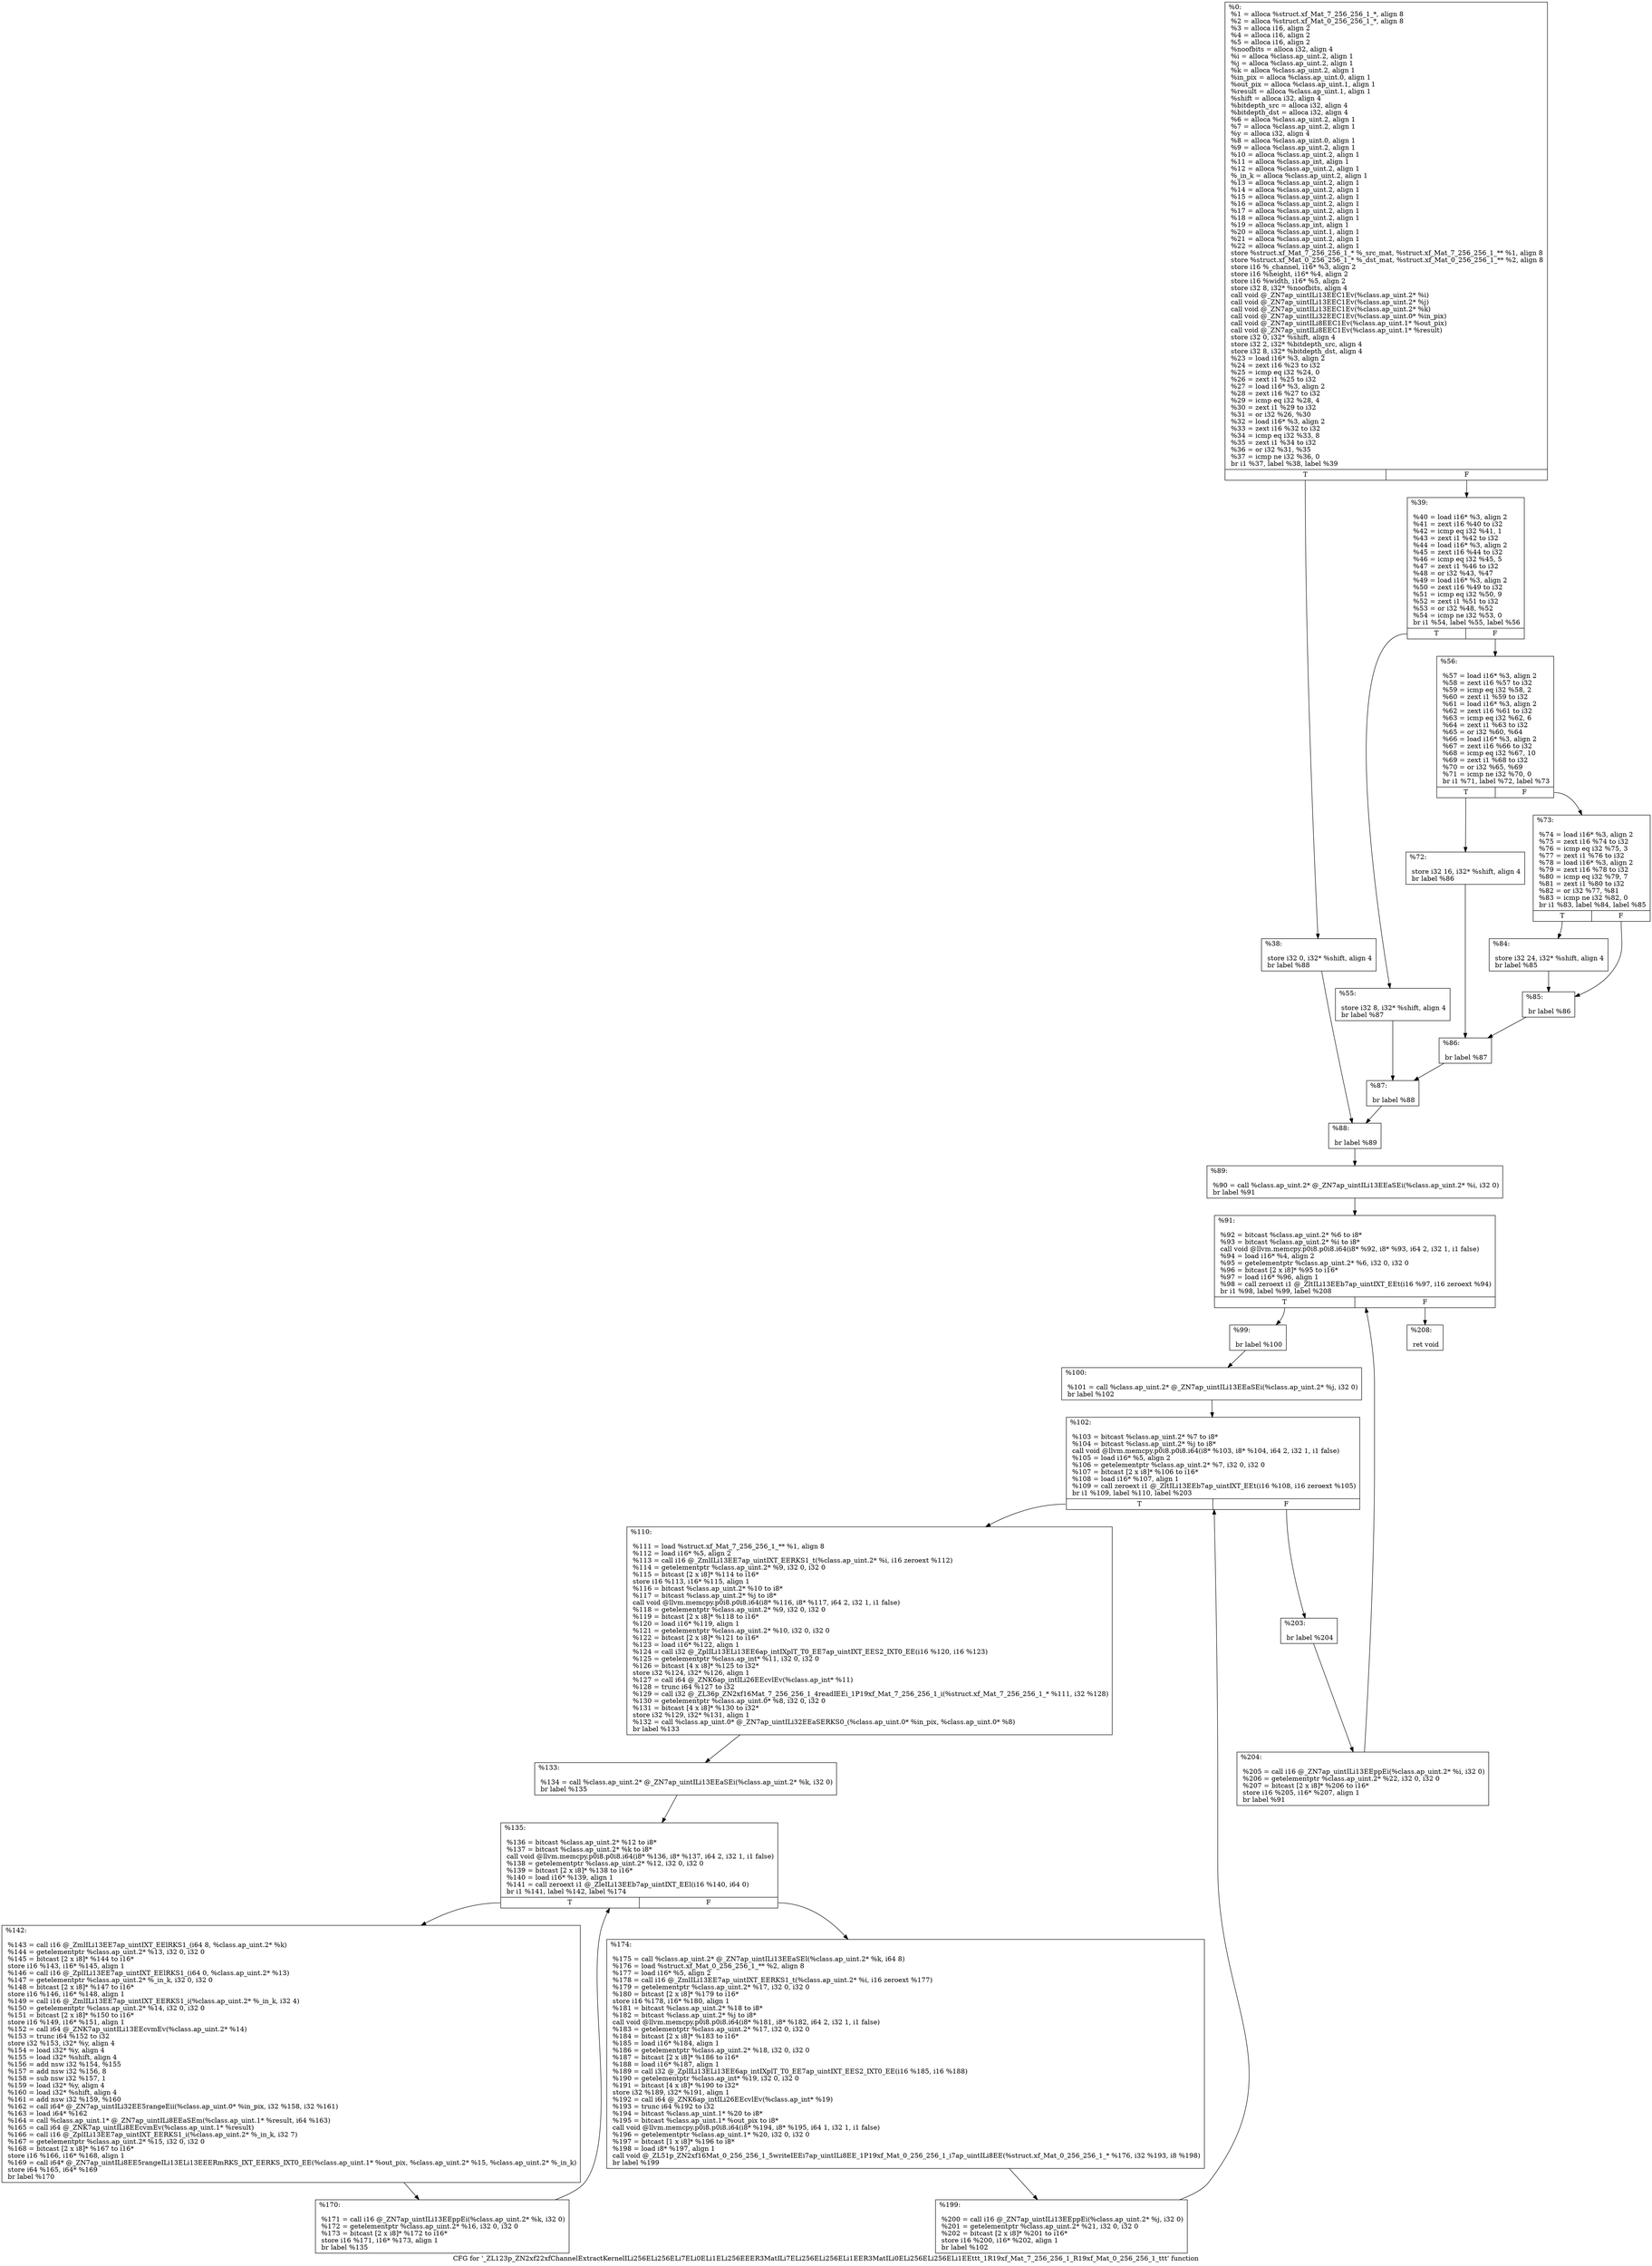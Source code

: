 digraph "CFG for '_ZL123p_ZN2xf22xfChannelExtractKernelILi256ELi256ELi7ELi0ELi1ELi256EEER3MatILi7ELi256ELi256ELi1EER3MatILi0ELi256ELi256ELi1EEttt_1R19xf_Mat_7_256_256_1_R19xf_Mat_0_256_256_1_ttt' function" {
	label="CFG for '_ZL123p_ZN2xf22xfChannelExtractKernelILi256ELi256ELi7ELi0ELi1ELi256EEER3MatILi7ELi256ELi256ELi1EER3MatILi0ELi256ELi256ELi1EEttt_1R19xf_Mat_7_256_256_1_R19xf_Mat_0_256_256_1_ttt' function";

	Node0x213b9a0 [shape=record,label="{%0:\l  %1 = alloca %struct.xf_Mat_7_256_256_1_*, align 8\l  %2 = alloca %struct.xf_Mat_0_256_256_1_*, align 8\l  %3 = alloca i16, align 2\l  %4 = alloca i16, align 2\l  %5 = alloca i16, align 2\l  %noofbits = alloca i32, align 4\l  %i = alloca %class.ap_uint.2, align 1\l  %j = alloca %class.ap_uint.2, align 1\l  %k = alloca %class.ap_uint.2, align 1\l  %in_pix = alloca %class.ap_uint.0, align 1\l  %out_pix = alloca %class.ap_uint.1, align 1\l  %result = alloca %class.ap_uint.1, align 1\l  %shift = alloca i32, align 4\l  %bitdepth_src = alloca i32, align 4\l  %bitdepth_dst = alloca i32, align 4\l  %6 = alloca %class.ap_uint.2, align 1\l  %7 = alloca %class.ap_uint.2, align 1\l  %y = alloca i32, align 4\l  %8 = alloca %class.ap_uint.0, align 1\l  %9 = alloca %class.ap_uint.2, align 1\l  %10 = alloca %class.ap_uint.2, align 1\l  %11 = alloca %class.ap_int, align 1\l  %12 = alloca %class.ap_uint.2, align 1\l  %_in_k = alloca %class.ap_uint.2, align 1\l  %13 = alloca %class.ap_uint.2, align 1\l  %14 = alloca %class.ap_uint.2, align 1\l  %15 = alloca %class.ap_uint.2, align 1\l  %16 = alloca %class.ap_uint.2, align 1\l  %17 = alloca %class.ap_uint.2, align 1\l  %18 = alloca %class.ap_uint.2, align 1\l  %19 = alloca %class.ap_int, align 1\l  %20 = alloca %class.ap_uint.1, align 1\l  %21 = alloca %class.ap_uint.2, align 1\l  %22 = alloca %class.ap_uint.2, align 1\l  store %struct.xf_Mat_7_256_256_1_* %_src_mat, %struct.xf_Mat_7_256_256_1_** %1, align 8\l  store %struct.xf_Mat_0_256_256_1_* %_dst_mat, %struct.xf_Mat_0_256_256_1_** %2, align 8\l  store i16 %_channel, i16* %3, align 2\l  store i16 %height, i16* %4, align 2\l  store i16 %width, i16* %5, align 2\l  store i32 8, i32* %noofbits, align 4\l  call void @_ZN7ap_uintILi13EEC1Ev(%class.ap_uint.2* %i)\l  call void @_ZN7ap_uintILi13EEC1Ev(%class.ap_uint.2* %j)\l  call void @_ZN7ap_uintILi13EEC1Ev(%class.ap_uint.2* %k)\l  call void @_ZN7ap_uintILi32EEC1Ev(%class.ap_uint.0* %in_pix)\l  call void @_ZN7ap_uintILi8EEC1Ev(%class.ap_uint.1* %out_pix)\l  call void @_ZN7ap_uintILi8EEC1Ev(%class.ap_uint.1* %result)\l  store i32 0, i32* %shift, align 4\l  store i32 2, i32* %bitdepth_src, align 4\l  store i32 8, i32* %bitdepth_dst, align 4\l  %23 = load i16* %3, align 2\l  %24 = zext i16 %23 to i32\l  %25 = icmp eq i32 %24, 0\l  %26 = zext i1 %25 to i32\l  %27 = load i16* %3, align 2\l  %28 = zext i16 %27 to i32\l  %29 = icmp eq i32 %28, 4\l  %30 = zext i1 %29 to i32\l  %31 = or i32 %26, %30\l  %32 = load i16* %3, align 2\l  %33 = zext i16 %32 to i32\l  %34 = icmp eq i32 %33, 8\l  %35 = zext i1 %34 to i32\l  %36 = or i32 %31, %35\l  %37 = icmp ne i32 %36, 0\l  br i1 %37, label %38, label %39\l|{<s0>T|<s1>F}}"];
	Node0x213b9a0:s0 -> Node0x213f2b0;
	Node0x213b9a0:s1 -> Node0x2144e90;
	Node0x213f2b0 [shape=record,label="{%38:\l\l  store i32 0, i32* %shift, align 4\l  br label %88\l}"];
	Node0x213f2b0 -> Node0x2145030;
	Node0x2144e90 [shape=record,label="{%39:\l\l  %40 = load i16* %3, align 2\l  %41 = zext i16 %40 to i32\l  %42 = icmp eq i32 %41, 1\l  %43 = zext i1 %42 to i32\l  %44 = load i16* %3, align 2\l  %45 = zext i16 %44 to i32\l  %46 = icmp eq i32 %45, 5\l  %47 = zext i1 %46 to i32\l  %48 = or i32 %43, %47\l  %49 = load i16* %3, align 2\l  %50 = zext i16 %49 to i32\l  %51 = icmp eq i32 %50, 9\l  %52 = zext i1 %51 to i32\l  %53 = or i32 %48, %52\l  %54 = icmp ne i32 %53, 0\l  br i1 %54, label %55, label %56\l|{<s0>T|<s1>F}}"];
	Node0x2144e90:s0 -> Node0x21458f0;
	Node0x2144e90:s1 -> Node0x2145950;
	Node0x21458f0 [shape=record,label="{%55:\l\l  store i32 8, i32* %shift, align 4\l  br label %87\l}"];
	Node0x21458f0 -> Node0x2145af0;
	Node0x2145950 [shape=record,label="{%56:\l\l  %57 = load i16* %3, align 2\l  %58 = zext i16 %57 to i32\l  %59 = icmp eq i32 %58, 2\l  %60 = zext i1 %59 to i32\l  %61 = load i16* %3, align 2\l  %62 = zext i16 %61 to i32\l  %63 = icmp eq i32 %62, 6\l  %64 = zext i1 %63 to i32\l  %65 = or i32 %60, %64\l  %66 = load i16* %3, align 2\l  %67 = zext i16 %66 to i32\l  %68 = icmp eq i32 %67, 10\l  %69 = zext i1 %68 to i32\l  %70 = or i32 %65, %69\l  %71 = icmp ne i32 %70, 0\l  br i1 %71, label %72, label %73\l|{<s0>T|<s1>F}}"];
	Node0x2145950:s0 -> Node0x21463b0;
	Node0x2145950:s1 -> Node0x2146410;
	Node0x21463b0 [shape=record,label="{%72:\l\l  store i32 16, i32* %shift, align 4\l  br label %86\l}"];
	Node0x21463b0 -> Node0x21465b0;
	Node0x2146410 [shape=record,label="{%73:\l\l  %74 = load i16* %3, align 2\l  %75 = zext i16 %74 to i32\l  %76 = icmp eq i32 %75, 3\l  %77 = zext i1 %76 to i32\l  %78 = load i16* %3, align 2\l  %79 = zext i16 %78 to i32\l  %80 = icmp eq i32 %79, 7\l  %81 = zext i1 %80 to i32\l  %82 = or i32 %77, %81\l  %83 = icmp ne i32 %82, 0\l  br i1 %83, label %84, label %85\l|{<s0>T|<s1>F}}"];
	Node0x2146410:s0 -> Node0x2146bd0;
	Node0x2146410:s1 -> Node0x2146c30;
	Node0x2146bd0 [shape=record,label="{%84:\l\l  store i32 24, i32* %shift, align 4\l  br label %85\l}"];
	Node0x2146bd0 -> Node0x2146c30;
	Node0x2146c30 [shape=record,label="{%85:\l\l  br label %86\l}"];
	Node0x2146c30 -> Node0x21465b0;
	Node0x21465b0 [shape=record,label="{%86:\l\l  br label %87\l}"];
	Node0x21465b0 -> Node0x2145af0;
	Node0x2145af0 [shape=record,label="{%87:\l\l  br label %88\l}"];
	Node0x2145af0 -> Node0x2145030;
	Node0x2145030 [shape=record,label="{%88:\l\l  br label %89\l}"];
	Node0x2145030 -> Node0x2147020;
	Node0x2147020 [shape=record,label="{%89:\l\l  %90 = call %class.ap_uint.2* @_ZN7ap_uintILi13EEaSEi(%class.ap_uint.2* %i, i32 0)\l  br label %91\l}"];
	Node0x2147020 -> Node0x21472c0;
	Node0x21472c0 [shape=record,label="{%91:\l\l  %92 = bitcast %class.ap_uint.2* %6 to i8*\l  %93 = bitcast %class.ap_uint.2* %i to i8*\l  call void @llvm.memcpy.p0i8.p0i8.i64(i8* %92, i8* %93, i64 2, i32 1, i1 false)\l  %94 = load i16* %4, align 2\l  %95 = getelementptr %class.ap_uint.2* %6, i32 0, i32 0\l  %96 = bitcast [2 x i8]* %95 to i16*\l  %97 = load i16* %96, align 1\l  %98 = call zeroext i1 @_ZltILi13EEb7ap_uintIXT_EEt(i16 %97, i16 zeroext %94)\l  br i1 %98, label %99, label %208\l|{<s0>T|<s1>F}}"];
	Node0x21472c0:s0 -> Node0x2147a20;
	Node0x21472c0:s1 -> Node0x2147a80;
	Node0x2147a20 [shape=record,label="{%99:\l\l  br label %100\l}"];
	Node0x2147a20 -> Node0x2147b90;
	Node0x2147b90 [shape=record,label="{%100:\l\l  %101 = call %class.ap_uint.2* @_ZN7ap_uintILi13EEaSEi(%class.ap_uint.2* %j, i32 0)\l  br label %102\l}"];
	Node0x2147b90 -> Node0x2147d50;
	Node0x2147d50 [shape=record,label="{%102:\l\l  %103 = bitcast %class.ap_uint.2* %7 to i8*\l  %104 = bitcast %class.ap_uint.2* %j to i8*\l  call void @llvm.memcpy.p0i8.p0i8.i64(i8* %103, i8* %104, i64 2, i32 1, i1 false)\l  %105 = load i16* %5, align 2\l  %106 = getelementptr %class.ap_uint.2* %7, i32 0, i32 0\l  %107 = bitcast [2 x i8]* %106 to i16*\l  %108 = load i16* %107, align 1\l  %109 = call zeroext i1 @_ZltILi13EEb7ap_uintIXT_EEt(i16 %108, i16 zeroext %105)\l  br i1 %109, label %110, label %203\l|{<s0>T|<s1>F}}"];
	Node0x2147d50:s0 -> Node0x2148310;
	Node0x2147d50:s1 -> Node0x21483b0;
	Node0x2148310 [shape=record,label="{%110:\l\l  %111 = load %struct.xf_Mat_7_256_256_1_** %1, align 8\l  %112 = load i16* %5, align 2\l  %113 = call i16 @_ZmlILi13EE7ap_uintIXT_EERKS1_t(%class.ap_uint.2* %i, i16 zeroext %112)\l  %114 = getelementptr %class.ap_uint.2* %9, i32 0, i32 0\l  %115 = bitcast [2 x i8]* %114 to i16*\l  store i16 %113, i16* %115, align 1\l  %116 = bitcast %class.ap_uint.2* %10 to i8*\l  %117 = bitcast %class.ap_uint.2* %j to i8*\l  call void @llvm.memcpy.p0i8.p0i8.i64(i8* %116, i8* %117, i64 2, i32 1, i1 false)\l  %118 = getelementptr %class.ap_uint.2* %9, i32 0, i32 0\l  %119 = bitcast [2 x i8]* %118 to i16*\l  %120 = load i16* %119, align 1\l  %121 = getelementptr %class.ap_uint.2* %10, i32 0, i32 0\l  %122 = bitcast [2 x i8]* %121 to i16*\l  %123 = load i16* %122, align 1\l  %124 = call i32 @_ZplILi13ELi13EE6ap_intIXplT_T0_EE7ap_uintIXT_EES2_IXT0_EE(i16 %120, i16 %123)\l  %125 = getelementptr %class.ap_int* %11, i32 0, i32 0\l  %126 = bitcast [4 x i8]* %125 to i32*\l  store i32 %124, i32* %126, align 1\l  %127 = call i64 @_ZNK6ap_intILi26EEcvlEv(%class.ap_int* %11)\l  %128 = trunc i64 %127 to i32\l  %129 = call i32 @_ZL36p_ZN2xf16Mat_7_256_256_1_4readIEEi_1P19xf_Mat_7_256_256_1_i(%struct.xf_Mat_7_256_256_1_* %111, i32 %128)\l  %130 = getelementptr %class.ap_uint.0* %8, i32 0, i32 0\l  %131 = bitcast [4 x i8]* %130 to i32*\l  store i32 %129, i32* %131, align 1\l  %132 = call %class.ap_uint.0* @_ZN7ap_uintILi32EEaSERKS0_(%class.ap_uint.0* %in_pix, %class.ap_uint.0* %8)\l  br label %133\l}"];
	Node0x2148310 -> Node0x214a4a0;
	Node0x214a4a0 [shape=record,label="{%133:\l\l  %134 = call %class.ap_uint.2* @_ZN7ap_uintILi13EEaSEi(%class.ap_uint.2* %k, i32 0)\l  br label %135\l}"];
	Node0x214a4a0 -> Node0x214a670;
	Node0x214a670 [shape=record,label="{%135:\l\l  %136 = bitcast %class.ap_uint.2* %12 to i8*\l  %137 = bitcast %class.ap_uint.2* %k to i8*\l  call void @llvm.memcpy.p0i8.p0i8.i64(i8* %136, i8* %137, i64 2, i32 1, i1 false)\l  %138 = getelementptr %class.ap_uint.2* %12, i32 0, i32 0\l  %139 = bitcast [2 x i8]* %138 to i16*\l  %140 = load i16* %139, align 1\l  %141 = call zeroext i1 @_ZleILi13EEb7ap_uintIXT_EEl(i16 %140, i64 0)\l  br i1 %141, label %142, label %174\l|{<s0>T|<s1>F}}"];
	Node0x214a670:s0 -> Node0x214b350;
	Node0x214a670:s1 -> Node0x214b3f0;
	Node0x214b350 [shape=record,label="{%142:\l\l  %143 = call i16 @_ZmlILi13EE7ap_uintIXT_EElRKS1_(i64 8, %class.ap_uint.2* %k)\l  %144 = getelementptr %class.ap_uint.2* %13, i32 0, i32 0\l  %145 = bitcast [2 x i8]* %144 to i16*\l  store i16 %143, i16* %145, align 1\l  %146 = call i16 @_ZplILi13EE7ap_uintIXT_EElRKS1_(i64 0, %class.ap_uint.2* %13)\l  %147 = getelementptr %class.ap_uint.2* %_in_k, i32 0, i32 0\l  %148 = bitcast [2 x i8]* %147 to i16*\l  store i16 %146, i16* %148, align 1\l  %149 = call i16 @_ZmlILi13EE7ap_uintIXT_EERKS1_i(%class.ap_uint.2* %_in_k, i32 4)\l  %150 = getelementptr %class.ap_uint.2* %14, i32 0, i32 0\l  %151 = bitcast [2 x i8]* %150 to i16*\l  store i16 %149, i16* %151, align 1\l  %152 = call i64 @_ZNK7ap_uintILi13EEcvmEv(%class.ap_uint.2* %14)\l  %153 = trunc i64 %152 to i32\l  store i32 %153, i32* %y, align 4\l  %154 = load i32* %y, align 4\l  %155 = load i32* %shift, align 4\l  %156 = add nsw i32 %154, %155\l  %157 = add nsw i32 %156, 8\l  %158 = sub nsw i32 %157, 1\l  %159 = load i32* %y, align 4\l  %160 = load i32* %shift, align 4\l  %161 = add nsw i32 %159, %160\l  %162 = call i64* @_ZN7ap_uintILi32EE5rangeEii(%class.ap_uint.0* %in_pix, i32 %158, i32 %161)\l  %163 = load i64* %162\l  %164 = call %class.ap_uint.1* @_ZN7ap_uintILi8EEaSEm(%class.ap_uint.1* %result, i64 %163)\l  %165 = call i64 @_ZNK7ap_uintILi8EEcvmEv(%class.ap_uint.1* %result)\l  %166 = call i16 @_ZplILi13EE7ap_uintIXT_EERKS1_i(%class.ap_uint.2* %_in_k, i32 7)\l  %167 = getelementptr %class.ap_uint.2* %15, i32 0, i32 0\l  %168 = bitcast [2 x i8]* %167 to i16*\l  store i16 %166, i16* %168, align 1\l  %169 = call i64* @_ZN7ap_uintILi8EE5rangeILi13ELi13EEERmRKS_IXT_EERKS_IXT0_EE(%class.ap_uint.1* %out_pix, %class.ap_uint.2* %15, %class.ap_uint.2* %_in_k)\l  store i64 %165, i64* %169\l  br label %170\l}"];
	Node0x214b350 -> Node0x214d580;
	Node0x214d580 [shape=record,label="{%170:\l\l  %171 = call i16 @_ZN7ap_uintILi13EEppEi(%class.ap_uint.2* %k, i32 0)\l  %172 = getelementptr %class.ap_uint.2* %16, i32 0, i32 0\l  %173 = bitcast [2 x i8]* %172 to i16*\l  store i16 %171, i16* %173, align 1\l  br label %135\l}"];
	Node0x214d580 -> Node0x214a670;
	Node0x214b3f0 [shape=record,label="{%174:\l\l  %175 = call %class.ap_uint.2* @_ZN7ap_uintILi13EEaSEl(%class.ap_uint.2* %k, i64 8)\l  %176 = load %struct.xf_Mat_0_256_256_1_** %2, align 8\l  %177 = load i16* %5, align 2\l  %178 = call i16 @_ZmlILi13EE7ap_uintIXT_EERKS1_t(%class.ap_uint.2* %i, i16 zeroext %177)\l  %179 = getelementptr %class.ap_uint.2* %17, i32 0, i32 0\l  %180 = bitcast [2 x i8]* %179 to i16*\l  store i16 %178, i16* %180, align 1\l  %181 = bitcast %class.ap_uint.2* %18 to i8*\l  %182 = bitcast %class.ap_uint.2* %j to i8*\l  call void @llvm.memcpy.p0i8.p0i8.i64(i8* %181, i8* %182, i64 2, i32 1, i1 false)\l  %183 = getelementptr %class.ap_uint.2* %17, i32 0, i32 0\l  %184 = bitcast [2 x i8]* %183 to i16*\l  %185 = load i16* %184, align 1\l  %186 = getelementptr %class.ap_uint.2* %18, i32 0, i32 0\l  %187 = bitcast [2 x i8]* %186 to i16*\l  %188 = load i16* %187, align 1\l  %189 = call i32 @_ZplILi13ELi13EE6ap_intIXplT_T0_EE7ap_uintIXT_EES2_IXT0_EE(i16 %185, i16 %188)\l  %190 = getelementptr %class.ap_int* %19, i32 0, i32 0\l  %191 = bitcast [4 x i8]* %190 to i32*\l  store i32 %189, i32* %191, align 1\l  %192 = call i64 @_ZNK6ap_intILi26EEcvlEv(%class.ap_int* %19)\l  %193 = trunc i64 %192 to i32\l  %194 = bitcast %class.ap_uint.1* %20 to i8*\l  %195 = bitcast %class.ap_uint.1* %out_pix to i8*\l  call void @llvm.memcpy.p0i8.p0i8.i64(i8* %194, i8* %195, i64 1, i32 1, i1 false)\l  %196 = getelementptr %class.ap_uint.1* %20, i32 0, i32 0\l  %197 = bitcast [1 x i8]* %196 to i8*\l  %198 = load i8* %197, align 1\l  call void @_ZL51p_ZN2xf16Mat_0_256_256_1_5writeIEEi7ap_uintILi8EE_1P19xf_Mat_0_256_256_1_i7ap_uintILi8EE(%struct.xf_Mat_0_256_256_1_* %176, i32 %193, i8 %198)\l  br label %199\l}"];
	Node0x214b3f0 -> Node0x214dde0;
	Node0x214dde0 [shape=record,label="{%199:\l\l  %200 = call i16 @_ZN7ap_uintILi13EEppEi(%class.ap_uint.2* %j, i32 0)\l  %201 = getelementptr %class.ap_uint.2* %21, i32 0, i32 0\l  %202 = bitcast [2 x i8]* %201 to i16*\l  store i16 %200, i16* %202, align 1\l  br label %102\l}"];
	Node0x214dde0 -> Node0x2147d50;
	Node0x21483b0 [shape=record,label="{%203:\l\l  br label %204\l}"];
	Node0x21483b0 -> Node0x214f430;
	Node0x214f430 [shape=record,label="{%204:\l\l  %205 = call i16 @_ZN7ap_uintILi13EEppEi(%class.ap_uint.2* %i, i32 0)\l  %206 = getelementptr %class.ap_uint.2* %22, i32 0, i32 0\l  %207 = bitcast [2 x i8]* %206 to i16*\l  store i16 %205, i16* %207, align 1\l  br label %91\l}"];
	Node0x214f430 -> Node0x21472c0;
	Node0x2147a80 [shape=record,label="{%208:\l\l  ret void\l}"];
}
